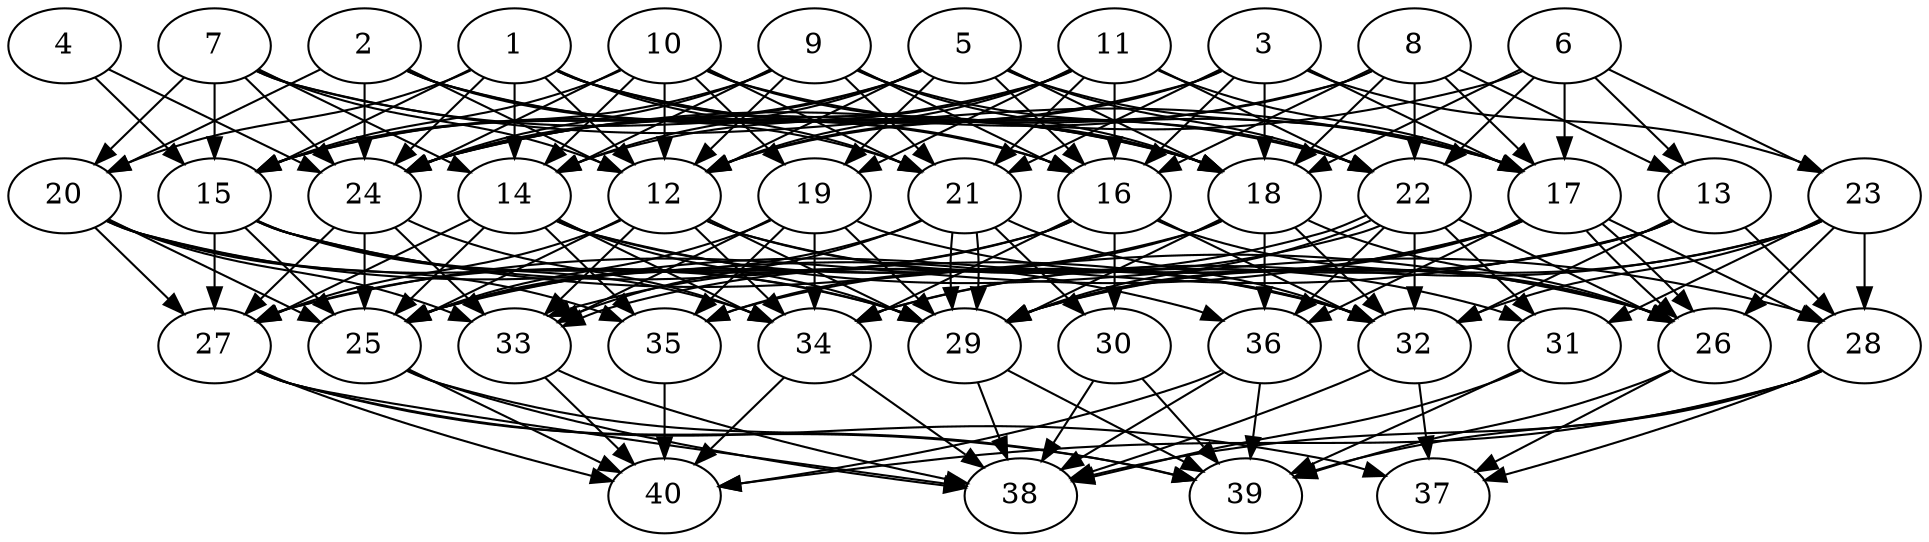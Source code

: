 // DAG automatically generated by daggen at Thu Oct  3 14:06:49 2019
// ./daggen --dot -n 40 --ccr 0.5 --fat 0.7 --regular 0.9 --density 0.9 --mindata 5242880 --maxdata 52428800 
digraph G {
  1 [size="63309824", alpha="0.07", expect_size="31654912"] 
  1 -> 12 [size ="31654912"]
  1 -> 14 [size ="31654912"]
  1 -> 15 [size ="31654912"]
  1 -> 16 [size ="31654912"]
  1 -> 18 [size ="31654912"]
  1 -> 20 [size ="31654912"]
  1 -> 21 [size ="31654912"]
  1 -> 22 [size ="31654912"]
  1 -> 24 [size ="31654912"]
  2 [size="93624320", alpha="0.07", expect_size="46812160"] 
  2 -> 12 [size ="46812160"]
  2 -> 16 [size ="46812160"]
  2 -> 18 [size ="46812160"]
  2 -> 20 [size ="46812160"]
  2 -> 21 [size ="46812160"]
  2 -> 24 [size ="46812160"]
  3 [size="14411776", alpha="0.11", expect_size="7205888"] 
  3 -> 12 [size ="7205888"]
  3 -> 16 [size ="7205888"]
  3 -> 17 [size ="7205888"]
  3 -> 18 [size ="7205888"]
  3 -> 21 [size ="7205888"]
  3 -> 23 [size ="7205888"]
  3 -> 24 [size ="7205888"]
  4 [size="100943872", alpha="0.01", expect_size="50471936"] 
  4 -> 15 [size ="50471936"]
  4 -> 24 [size ="50471936"]
  5 [size="35514368", alpha="0.13", expect_size="17757184"] 
  5 -> 12 [size ="17757184"]
  5 -> 14 [size ="17757184"]
  5 -> 15 [size ="17757184"]
  5 -> 16 [size ="17757184"]
  5 -> 17 [size ="17757184"]
  5 -> 18 [size ="17757184"]
  5 -> 19 [size ="17757184"]
  5 -> 22 [size ="17757184"]
  5 -> 24 [size ="17757184"]
  6 [size="43743232", alpha="0.17", expect_size="21871616"] 
  6 -> 13 [size ="21871616"]
  6 -> 17 [size ="21871616"]
  6 -> 18 [size ="21871616"]
  6 -> 22 [size ="21871616"]
  6 -> 23 [size ="21871616"]
  6 -> 24 [size ="21871616"]
  7 [size="100036608", alpha="0.00", expect_size="50018304"] 
  7 -> 12 [size ="50018304"]
  7 -> 14 [size ="50018304"]
  7 -> 15 [size ="50018304"]
  7 -> 17 [size ="50018304"]
  7 -> 18 [size ="50018304"]
  7 -> 20 [size ="50018304"]
  7 -> 24 [size ="50018304"]
  8 [size="66981888", alpha="0.18", expect_size="33490944"] 
  8 -> 12 [size ="33490944"]
  8 -> 13 [size ="33490944"]
  8 -> 16 [size ="33490944"]
  8 -> 17 [size ="33490944"]
  8 -> 18 [size ="33490944"]
  8 -> 22 [size ="33490944"]
  8 -> 24 [size ="33490944"]
  9 [size="49821696", alpha="0.04", expect_size="24910848"] 
  9 -> 12 [size ="24910848"]
  9 -> 14 [size ="24910848"]
  9 -> 15 [size ="24910848"]
  9 -> 16 [size ="24910848"]
  9 -> 18 [size ="24910848"]
  9 -> 21 [size ="24910848"]
  9 -> 22 [size ="24910848"]
  9 -> 24 [size ="24910848"]
  10 [size="56864768", alpha="0.14", expect_size="28432384"] 
  10 -> 12 [size ="28432384"]
  10 -> 14 [size ="28432384"]
  10 -> 15 [size ="28432384"]
  10 -> 17 [size ="28432384"]
  10 -> 18 [size ="28432384"]
  10 -> 19 [size ="28432384"]
  10 -> 21 [size ="28432384"]
  10 -> 24 [size ="28432384"]
  11 [size="84189184", alpha="0.13", expect_size="42094592"] 
  11 -> 12 [size ="42094592"]
  11 -> 14 [size ="42094592"]
  11 -> 15 [size ="42094592"]
  11 -> 16 [size ="42094592"]
  11 -> 17 [size ="42094592"]
  11 -> 19 [size ="42094592"]
  11 -> 21 [size ="42094592"]
  11 -> 22 [size ="42094592"]
  12 [size="22900736", alpha="0.18", expect_size="11450368"] 
  12 -> 25 [size ="11450368"]
  12 -> 27 [size ="11450368"]
  12 -> 29 [size ="11450368"]
  12 -> 31 [size ="11450368"]
  12 -> 32 [size ="11450368"]
  12 -> 33 [size ="11450368"]
  12 -> 34 [size ="11450368"]
  13 [size="57778176", alpha="0.05", expect_size="28889088"] 
  13 -> 25 [size ="28889088"]
  13 -> 28 [size ="28889088"]
  13 -> 29 [size ="28889088"]
  13 -> 32 [size ="28889088"]
  13 -> 34 [size ="28889088"]
  14 [size="14563328", alpha="0.12", expect_size="7281664"] 
  14 -> 25 [size ="7281664"]
  14 -> 27 [size ="7281664"]
  14 -> 28 [size ="7281664"]
  14 -> 29 [size ="7281664"]
  14 -> 32 [size ="7281664"]
  14 -> 34 [size ="7281664"]
  14 -> 35 [size ="7281664"]
  15 [size="21295104", alpha="0.01", expect_size="10647552"] 
  15 -> 25 [size ="10647552"]
  15 -> 26 [size ="10647552"]
  15 -> 27 [size ="10647552"]
  15 -> 29 [size ="10647552"]
  15 -> 32 [size ="10647552"]
  15 -> 34 [size ="10647552"]
  16 [size="82497536", alpha="0.17", expect_size="41248768"] 
  16 -> 25 [size ="41248768"]
  16 -> 26 [size ="41248768"]
  16 -> 27 [size ="41248768"]
  16 -> 30 [size ="41248768"]
  16 -> 32 [size ="41248768"]
  16 -> 34 [size ="41248768"]
  17 [size="67500032", alpha="0.18", expect_size="33750016"] 
  17 -> 26 [size ="33750016"]
  17 -> 26 [size ="33750016"]
  17 -> 27 [size ="33750016"]
  17 -> 28 [size ="33750016"]
  17 -> 29 [size ="33750016"]
  17 -> 35 [size ="33750016"]
  17 -> 36 [size ="33750016"]
  18 [size="68077568", alpha="0.16", expect_size="34038784"] 
  18 -> 25 [size ="34038784"]
  18 -> 26 [size ="34038784"]
  18 -> 29 [size ="34038784"]
  18 -> 32 [size ="34038784"]
  18 -> 35 [size ="34038784"]
  18 -> 36 [size ="34038784"]
  19 [size="58505216", alpha="0.05", expect_size="29252608"] 
  19 -> 25 [size ="29252608"]
  19 -> 26 [size ="29252608"]
  19 -> 29 [size ="29252608"]
  19 -> 33 [size ="29252608"]
  19 -> 34 [size ="29252608"]
  19 -> 35 [size ="29252608"]
  20 [size="77989888", alpha="0.05", expect_size="38994944"] 
  20 -> 25 [size ="38994944"]
  20 -> 27 [size ="38994944"]
  20 -> 29 [size ="38994944"]
  20 -> 33 [size ="38994944"]
  20 -> 35 [size ="38994944"]
  20 -> 36 [size ="38994944"]
  21 [size="50169856", alpha="0.17", expect_size="25084928"] 
  21 -> 25 [size ="25084928"]
  21 -> 29 [size ="25084928"]
  21 -> 29 [size ="25084928"]
  21 -> 30 [size ="25084928"]
  21 -> 32 [size ="25084928"]
  21 -> 33 [size ="25084928"]
  22 [size="15661056", alpha="0.06", expect_size="7830528"] 
  22 -> 26 [size ="7830528"]
  22 -> 29 [size ="7830528"]
  22 -> 31 [size ="7830528"]
  22 -> 32 [size ="7830528"]
  22 -> 33 [size ="7830528"]
  22 -> 33 [size ="7830528"]
  22 -> 36 [size ="7830528"]
  23 [size="99647488", alpha="0.16", expect_size="49823744"] 
  23 -> 26 [size ="49823744"]
  23 -> 28 [size ="49823744"]
  23 -> 29 [size ="49823744"]
  23 -> 31 [size ="49823744"]
  23 -> 32 [size ="49823744"]
  23 -> 34 [size ="49823744"]
  24 [size="28459008", alpha="0.05", expect_size="14229504"] 
  24 -> 25 [size ="14229504"]
  24 -> 27 [size ="14229504"]
  24 -> 33 [size ="14229504"]
  24 -> 34 [size ="14229504"]
  25 [size="84621312", alpha="0.19", expect_size="42310656"] 
  25 -> 38 [size ="42310656"]
  25 -> 39 [size ="42310656"]
  25 -> 40 [size ="42310656"]
  26 [size="88905728", alpha="0.00", expect_size="44452864"] 
  26 -> 37 [size ="44452864"]
  26 -> 39 [size ="44452864"]
  27 [size="76029952", alpha="0.01", expect_size="38014976"] 
  27 -> 37 [size ="38014976"]
  27 -> 38 [size ="38014976"]
  27 -> 39 [size ="38014976"]
  27 -> 40 [size ="38014976"]
  28 [size="68505600", alpha="0.13", expect_size="34252800"] 
  28 -> 37 [size ="34252800"]
  28 -> 38 [size ="34252800"]
  28 -> 39 [size ="34252800"]
  28 -> 40 [size ="34252800"]
  29 [size="51238912", alpha="0.14", expect_size="25619456"] 
  29 -> 38 [size ="25619456"]
  29 -> 39 [size ="25619456"]
  30 [size="74502144", alpha="0.04", expect_size="37251072"] 
  30 -> 38 [size ="37251072"]
  30 -> 39 [size ="37251072"]
  31 [size="98940928", alpha="0.11", expect_size="49470464"] 
  31 -> 38 [size ="49470464"]
  31 -> 39 [size ="49470464"]
  32 [size="83011584", alpha="0.19", expect_size="41505792"] 
  32 -> 37 [size ="41505792"]
  32 -> 38 [size ="41505792"]
  33 [size="15480832", alpha="0.18", expect_size="7740416"] 
  33 -> 38 [size ="7740416"]
  33 -> 40 [size ="7740416"]
  34 [size="89020416", alpha="0.18", expect_size="44510208"] 
  34 -> 38 [size ="44510208"]
  34 -> 40 [size ="44510208"]
  35 [size="16601088", alpha="0.20", expect_size="8300544"] 
  35 -> 40 [size ="8300544"]
  36 [size="11997184", alpha="0.17", expect_size="5998592"] 
  36 -> 38 [size ="5998592"]
  36 -> 39 [size ="5998592"]
  36 -> 40 [size ="5998592"]
  37 [size="14096384", alpha="0.06", expect_size="7048192"] 
  38 [size="18075648", alpha="0.08", expect_size="9037824"] 
  39 [size="80431104", alpha="0.20", expect_size="40215552"] 
  40 [size="51759104", alpha="0.06", expect_size="25879552"] 
}

